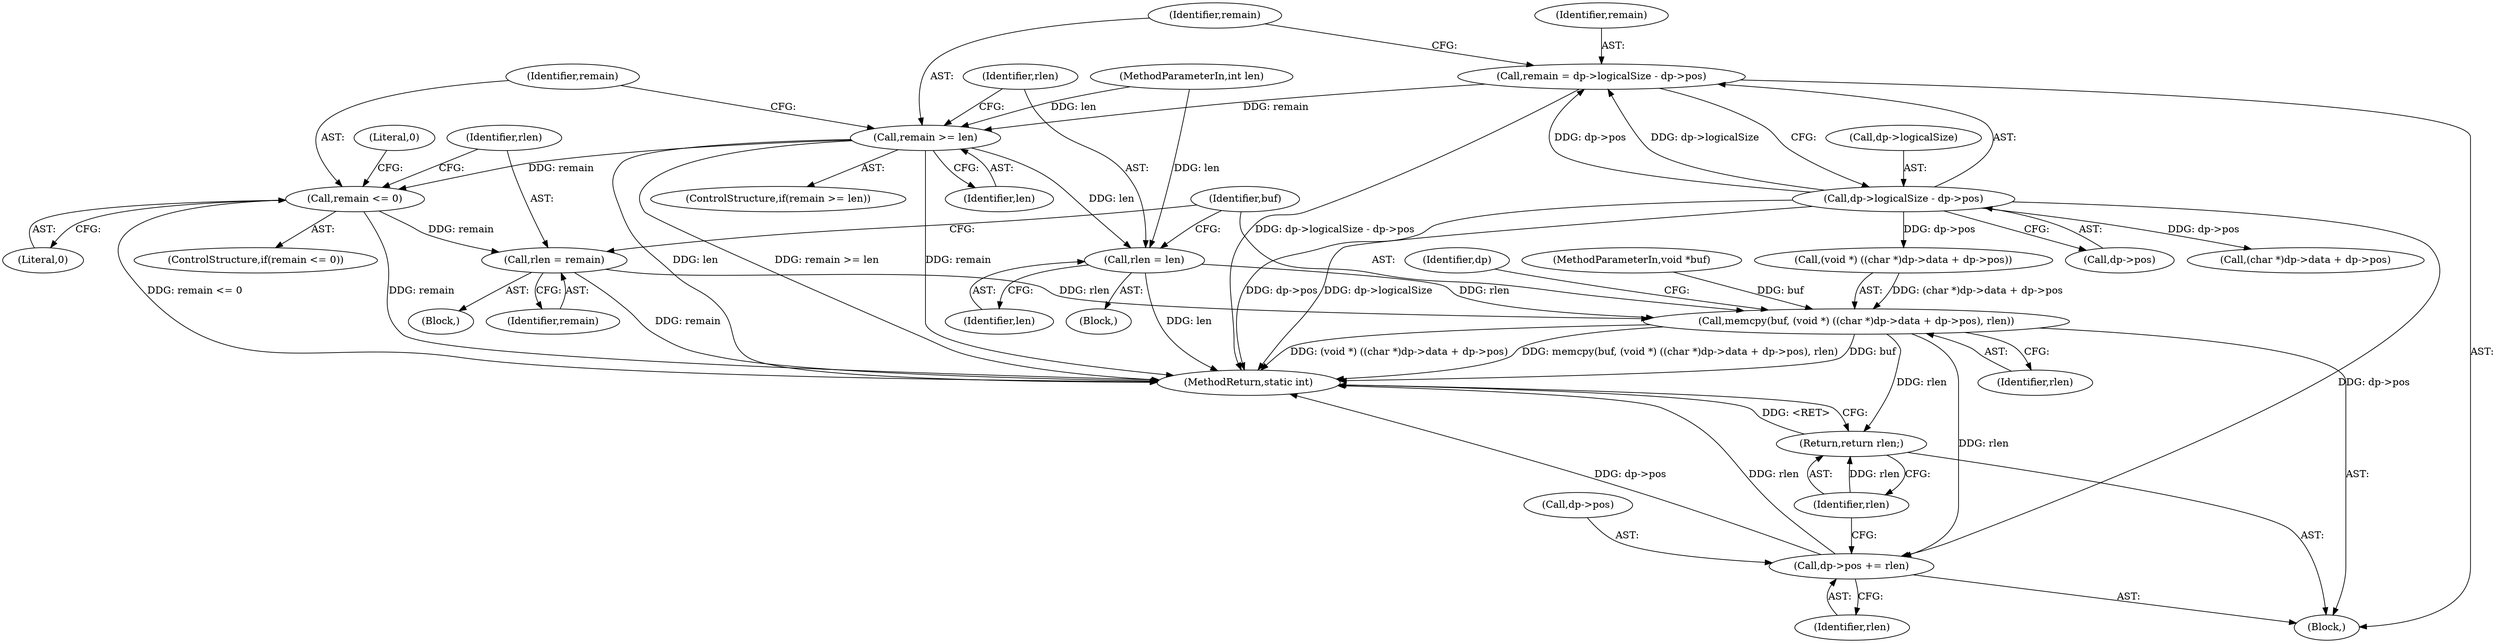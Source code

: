 digraph "0_libgd_4859d69e07504d4b0a4bdf9bcb4d9e3769ca35ae@integer" {
"1000121" [label="(Call,remain = dp->logicalSize - dp->pos)"];
"1000123" [label="(Call,dp->logicalSize - dp->pos)"];
"1000131" [label="(Call,remain >= len)"];
"1000135" [label="(Call,rlen = len)"];
"1000150" [label="(Call,memcpy(buf, (void *) ((char *)dp->data + dp->pos), rlen))"];
"1000164" [label="(Call,dp->pos += rlen)"];
"1000169" [label="(Return,return rlen;)"];
"1000141" [label="(Call,remain <= 0)"];
"1000147" [label="(Call,rlen = remain)"];
"1000137" [label="(Identifier,len)"];
"1000170" [label="(Identifier,rlen)"];
"1000166" [label="(Identifier,dp)"];
"1000142" [label="(Identifier,remain)"];
"1000169" [label="(Return,return rlen;)"];
"1000163" [label="(Identifier,rlen)"];
"1000151" [label="(Identifier,buf)"];
"1000106" [label="(Block,)"];
"1000147" [label="(Call,rlen = remain)"];
"1000124" [label="(Call,dp->logicalSize)"];
"1000130" [label="(ControlStructure,if(remain >= len))"];
"1000131" [label="(Call,remain >= len)"];
"1000123" [label="(Call,dp->logicalSize - dp->pos)"];
"1000122" [label="(Identifier,remain)"];
"1000133" [label="(Identifier,len)"];
"1000164" [label="(Call,dp->pos += rlen)"];
"1000154" [label="(Call,(char *)dp->data + dp->pos)"];
"1000132" [label="(Identifier,remain)"];
"1000127" [label="(Call,dp->pos)"];
"1000141" [label="(Call,remain <= 0)"];
"1000152" [label="(Call,(void *) ((char *)dp->data + dp->pos))"];
"1000139" [label="(Block,)"];
"1000140" [label="(ControlStructure,if(remain <= 0))"];
"1000149" [label="(Identifier,remain)"];
"1000165" [label="(Call,dp->pos)"];
"1000105" [label="(MethodParameterIn,int len)"];
"1000136" [label="(Identifier,rlen)"];
"1000134" [label="(Block,)"];
"1000143" [label="(Literal,0)"];
"1000121" [label="(Call,remain = dp->logicalSize - dp->pos)"];
"1000104" [label="(MethodParameterIn,void *buf)"];
"1000150" [label="(Call,memcpy(buf, (void *) ((char *)dp->data + dp->pos), rlen))"];
"1000135" [label="(Call,rlen = len)"];
"1000146" [label="(Literal,0)"];
"1000168" [label="(Identifier,rlen)"];
"1000148" [label="(Identifier,rlen)"];
"1000171" [label="(MethodReturn,static int)"];
"1000121" -> "1000106"  [label="AST: "];
"1000121" -> "1000123"  [label="CFG: "];
"1000122" -> "1000121"  [label="AST: "];
"1000123" -> "1000121"  [label="AST: "];
"1000132" -> "1000121"  [label="CFG: "];
"1000121" -> "1000171"  [label="DDG: dp->logicalSize - dp->pos"];
"1000123" -> "1000121"  [label="DDG: dp->logicalSize"];
"1000123" -> "1000121"  [label="DDG: dp->pos"];
"1000121" -> "1000131"  [label="DDG: remain"];
"1000123" -> "1000127"  [label="CFG: "];
"1000124" -> "1000123"  [label="AST: "];
"1000127" -> "1000123"  [label="AST: "];
"1000123" -> "1000171"  [label="DDG: dp->pos"];
"1000123" -> "1000171"  [label="DDG: dp->logicalSize"];
"1000123" -> "1000152"  [label="DDG: dp->pos"];
"1000123" -> "1000154"  [label="DDG: dp->pos"];
"1000123" -> "1000164"  [label="DDG: dp->pos"];
"1000131" -> "1000130"  [label="AST: "];
"1000131" -> "1000133"  [label="CFG: "];
"1000132" -> "1000131"  [label="AST: "];
"1000133" -> "1000131"  [label="AST: "];
"1000136" -> "1000131"  [label="CFG: "];
"1000142" -> "1000131"  [label="CFG: "];
"1000131" -> "1000171"  [label="DDG: remain"];
"1000131" -> "1000171"  [label="DDG: len"];
"1000131" -> "1000171"  [label="DDG: remain >= len"];
"1000105" -> "1000131"  [label="DDG: len"];
"1000131" -> "1000135"  [label="DDG: len"];
"1000131" -> "1000141"  [label="DDG: remain"];
"1000135" -> "1000134"  [label="AST: "];
"1000135" -> "1000137"  [label="CFG: "];
"1000136" -> "1000135"  [label="AST: "];
"1000137" -> "1000135"  [label="AST: "];
"1000151" -> "1000135"  [label="CFG: "];
"1000135" -> "1000171"  [label="DDG: len"];
"1000105" -> "1000135"  [label="DDG: len"];
"1000135" -> "1000150"  [label="DDG: rlen"];
"1000150" -> "1000106"  [label="AST: "];
"1000150" -> "1000163"  [label="CFG: "];
"1000151" -> "1000150"  [label="AST: "];
"1000152" -> "1000150"  [label="AST: "];
"1000163" -> "1000150"  [label="AST: "];
"1000166" -> "1000150"  [label="CFG: "];
"1000150" -> "1000171"  [label="DDG: buf"];
"1000150" -> "1000171"  [label="DDG: (void *) ((char *)dp->data + dp->pos)"];
"1000150" -> "1000171"  [label="DDG: memcpy(buf, (void *) ((char *)dp->data + dp->pos), rlen)"];
"1000104" -> "1000150"  [label="DDG: buf"];
"1000152" -> "1000150"  [label="DDG: (char *)dp->data + dp->pos"];
"1000147" -> "1000150"  [label="DDG: rlen"];
"1000150" -> "1000164"  [label="DDG: rlen"];
"1000150" -> "1000169"  [label="DDG: rlen"];
"1000164" -> "1000106"  [label="AST: "];
"1000164" -> "1000168"  [label="CFG: "];
"1000165" -> "1000164"  [label="AST: "];
"1000168" -> "1000164"  [label="AST: "];
"1000170" -> "1000164"  [label="CFG: "];
"1000164" -> "1000171"  [label="DDG: rlen"];
"1000164" -> "1000171"  [label="DDG: dp->pos"];
"1000169" -> "1000106"  [label="AST: "];
"1000169" -> "1000170"  [label="CFG: "];
"1000170" -> "1000169"  [label="AST: "];
"1000171" -> "1000169"  [label="CFG: "];
"1000169" -> "1000171"  [label="DDG: <RET>"];
"1000170" -> "1000169"  [label="DDG: rlen"];
"1000141" -> "1000140"  [label="AST: "];
"1000141" -> "1000143"  [label="CFG: "];
"1000142" -> "1000141"  [label="AST: "];
"1000143" -> "1000141"  [label="AST: "];
"1000146" -> "1000141"  [label="CFG: "];
"1000148" -> "1000141"  [label="CFG: "];
"1000141" -> "1000171"  [label="DDG: remain"];
"1000141" -> "1000171"  [label="DDG: remain <= 0"];
"1000141" -> "1000147"  [label="DDG: remain"];
"1000147" -> "1000139"  [label="AST: "];
"1000147" -> "1000149"  [label="CFG: "];
"1000148" -> "1000147"  [label="AST: "];
"1000149" -> "1000147"  [label="AST: "];
"1000151" -> "1000147"  [label="CFG: "];
"1000147" -> "1000171"  [label="DDG: remain"];
}
